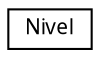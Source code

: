 digraph G
{
  edge [fontname="FreeSans.ttf",fontsize="10",labelfontname="FreeSans.ttf",labelfontsize="10"];
  node [fontname="FreeSans.ttf",fontsize="10",shape=record];
  rankdir=LR;
  Node1 [label="Nivel",height=0.2,width=0.4,color="black", fillcolor="white", style="filled",URL="$classNivel.html",tooltip="Clase que proporciona una base para definir niveles (escenarios donde participan actores) de manera f..."];
}
